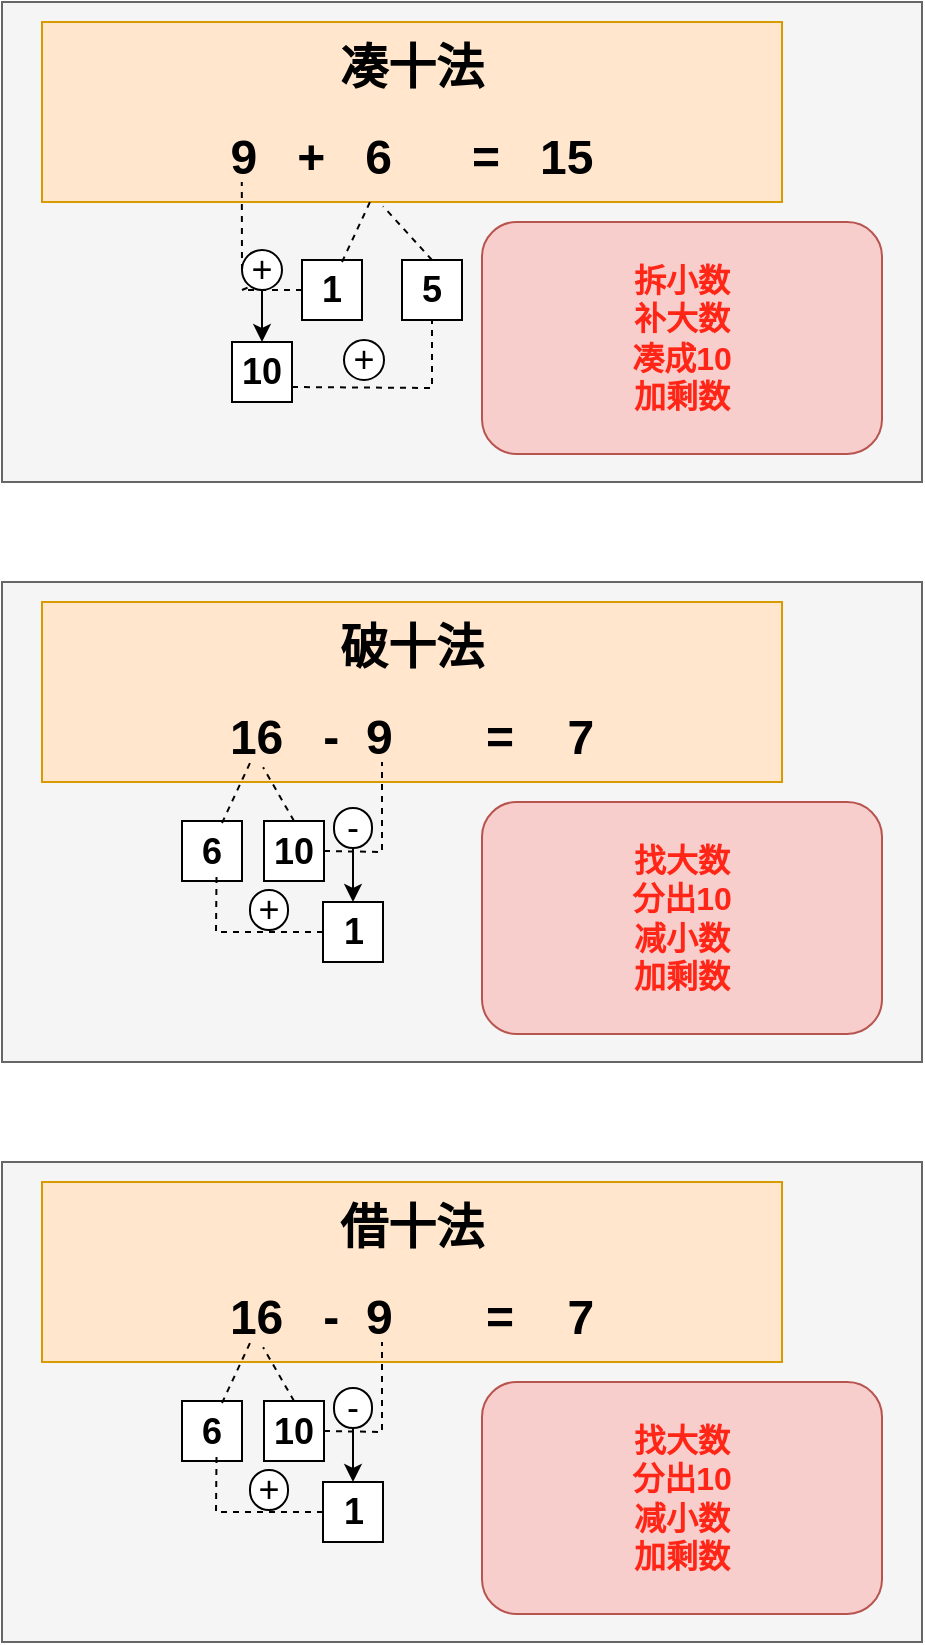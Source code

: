 <mxfile version="22.1.11" type="github">
  <diagram name="第 1 页" id="l7KdkhpSyxvTkMxQmVaT">
    <mxGraphModel dx="784" dy="392" grid="1" gridSize="10" guides="1" tooltips="1" connect="1" arrows="1" fold="1" page="1" pageScale="1" pageWidth="827" pageHeight="1169" math="0" shadow="0">
      <root>
        <mxCell id="0" />
        <mxCell id="1" parent="0" />
        <mxCell id="CvrxvYjm_2S9gg89ooR8-26" value="" style="rounded=0;whiteSpace=wrap;html=1;fillColor=#f5f5f5;fontColor=#333333;strokeColor=#666666;" vertex="1" parent="1">
          <mxGeometry x="120" y="30" width="460" height="240" as="geometry" />
        </mxCell>
        <mxCell id="CvrxvYjm_2S9gg89ooR8-1" value="&lt;h1&gt;凑十法&lt;/h1&gt;&lt;h1&gt;9&amp;nbsp; &amp;nbsp;+&amp;nbsp; &amp;nbsp;6&amp;nbsp; &amp;nbsp; &amp;nbsp; =&amp;nbsp; &amp;nbsp;15&lt;/h1&gt;" style="rounded=0;whiteSpace=wrap;html=1;fillColor=#ffe6cc;strokeColor=#d79b00;align=center;" vertex="1" parent="1">
          <mxGeometry x="140" y="40" width="370" height="90" as="geometry" />
        </mxCell>
        <mxCell id="CvrxvYjm_2S9gg89ooR8-4" value="" style="endArrow=none;dashed=1;html=1;rounded=0;exitX=0.5;exitY=0;exitDx=0;exitDy=0;entryX=0.461;entryY=1.024;entryDx=0;entryDy=0;entryPerimeter=0;" edge="1" parent="1" source="CvrxvYjm_2S9gg89ooR8-6" target="CvrxvYjm_2S9gg89ooR8-1">
          <mxGeometry width="50" height="50" relative="1" as="geometry">
            <mxPoint x="350" y="149" as="sourcePoint" />
            <mxPoint x="314" y="110" as="targetPoint" />
          </mxGeometry>
        </mxCell>
        <mxCell id="CvrxvYjm_2S9gg89ooR8-5" value="&lt;font style=&quot;font-size: 18px;&quot;&gt;&lt;b&gt;1&lt;/b&gt;&lt;/font&gt;" style="whiteSpace=wrap;html=1;aspect=fixed;" vertex="1" parent="1">
          <mxGeometry x="270" y="159" width="30" height="30" as="geometry" />
        </mxCell>
        <mxCell id="CvrxvYjm_2S9gg89ooR8-6" value="&lt;font style=&quot;font-size: 18px;&quot;&gt;&lt;b&gt;5&lt;/b&gt;&lt;/font&gt;" style="whiteSpace=wrap;html=1;aspect=fixed;" vertex="1" parent="1">
          <mxGeometry x="320" y="159" width="30" height="30" as="geometry" />
        </mxCell>
        <mxCell id="CvrxvYjm_2S9gg89ooR8-8" value="" style="endArrow=none;dashed=1;html=1;rounded=0;" edge="1" parent="1" target="CvrxvYjm_2S9gg89ooR8-1">
          <mxGeometry width="50" height="50" relative="1" as="geometry">
            <mxPoint x="290" y="160" as="sourcePoint" />
            <mxPoint x="350" y="140" as="targetPoint" />
          </mxGeometry>
        </mxCell>
        <mxCell id="CvrxvYjm_2S9gg89ooR8-9" value="" style="endArrow=none;dashed=1;html=1;rounded=0;entryX=0.27;entryY=0.889;entryDx=0;entryDy=0;entryPerimeter=0;exitX=0;exitY=0.5;exitDx=0;exitDy=0;" edge="1" parent="1" source="CvrxvYjm_2S9gg89ooR8-11" target="CvrxvYjm_2S9gg89ooR8-1">
          <mxGeometry width="50" height="50" relative="1" as="geometry">
            <mxPoint x="240" y="180" as="sourcePoint" />
            <mxPoint x="250" y="120" as="targetPoint" />
            <Array as="points" />
          </mxGeometry>
        </mxCell>
        <mxCell id="CvrxvYjm_2S9gg89ooR8-13" value="" style="endArrow=none;dashed=1;html=1;rounded=0;entryX=0.27;entryY=0.889;entryDx=0;entryDy=0;entryPerimeter=0;exitX=0;exitY=0.5;exitDx=0;exitDy=0;" edge="1" parent="1" source="CvrxvYjm_2S9gg89ooR8-5" target="CvrxvYjm_2S9gg89ooR8-11">
          <mxGeometry width="50" height="50" relative="1" as="geometry">
            <mxPoint x="270" y="174" as="sourcePoint" />
            <mxPoint x="240" y="120" as="targetPoint" />
            <Array as="points">
              <mxPoint x="240" y="174" />
            </Array>
          </mxGeometry>
        </mxCell>
        <mxCell id="CvrxvYjm_2S9gg89ooR8-11" value="&lt;font style=&quot;font-size: 18px;&quot;&gt;+&lt;/font&gt;" style="rounded=1;whiteSpace=wrap;html=1;labelBorderColor=none;arcSize=50;" vertex="1" parent="1">
          <mxGeometry x="240" y="154" width="20" height="20" as="geometry" />
        </mxCell>
        <mxCell id="CvrxvYjm_2S9gg89ooR8-14" value="&lt;font style=&quot;font-size: 18px;&quot;&gt;&lt;b&gt;10&lt;/b&gt;&lt;/font&gt;" style="whiteSpace=wrap;html=1;aspect=fixed;" vertex="1" parent="1">
          <mxGeometry x="235" y="200" width="30" height="30" as="geometry" />
        </mxCell>
        <mxCell id="CvrxvYjm_2S9gg89ooR8-17" value="" style="endArrow=classic;html=1;rounded=0;exitX=0.5;exitY=1;exitDx=0;exitDy=0;entryX=0.5;entryY=0;entryDx=0;entryDy=0;" edge="1" parent="1" source="CvrxvYjm_2S9gg89ooR8-11" target="CvrxvYjm_2S9gg89ooR8-14">
          <mxGeometry width="50" height="50" relative="1" as="geometry">
            <mxPoint x="265" y="270" as="sourcePoint" />
            <mxPoint x="315" y="220" as="targetPoint" />
          </mxGeometry>
        </mxCell>
        <mxCell id="CvrxvYjm_2S9gg89ooR8-20" value="" style="endArrow=none;dashed=1;html=1;rounded=0;exitX=1;exitY=0.75;exitDx=0;exitDy=0;entryX=0.5;entryY=1;entryDx=0;entryDy=0;" edge="1" parent="1" source="CvrxvYjm_2S9gg89ooR8-14" target="CvrxvYjm_2S9gg89ooR8-6">
          <mxGeometry width="50" height="50" relative="1" as="geometry">
            <mxPoint x="320" y="150" as="sourcePoint" />
            <mxPoint x="370" y="100" as="targetPoint" />
            <Array as="points">
              <mxPoint x="335" y="223" />
            </Array>
          </mxGeometry>
        </mxCell>
        <mxCell id="CvrxvYjm_2S9gg89ooR8-22" value="&lt;font style=&quot;font-size: 18px;&quot;&gt;+&lt;/font&gt;" style="rounded=1;whiteSpace=wrap;html=1;labelBorderColor=none;arcSize=50;" vertex="1" parent="1">
          <mxGeometry x="291" y="199" width="20" height="20" as="geometry" />
        </mxCell>
        <mxCell id="CvrxvYjm_2S9gg89ooR8-23" value="&lt;h5 style=&quot;font-size: 16px;&quot;&gt;&lt;font color=&quot;#ff2617&quot;&gt;&lt;font style=&quot;font-size: 16px;&quot;&gt;拆小数&lt;br&gt;&lt;/font&gt;&lt;font style=&quot;font-size: 16px;&quot;&gt;补大数&lt;br&gt;&lt;/font&gt;&lt;font style=&quot;font-size: 16px;&quot;&gt;凑成10&lt;br&gt;&lt;/font&gt;&lt;font style=&quot;font-size: 16px;&quot;&gt;加剩数&lt;/font&gt;&lt;/font&gt;&lt;/h5&gt;" style="rounded=1;whiteSpace=wrap;html=1;fillColor=#f8cecc;strokeColor=#b85450;" vertex="1" parent="1">
          <mxGeometry x="360" y="140" width="200" height="116" as="geometry" />
        </mxCell>
        <mxCell id="CvrxvYjm_2S9gg89ooR8-27" value="" style="rounded=0;whiteSpace=wrap;html=1;fillColor=#f5f5f5;fontColor=#333333;strokeColor=#666666;" vertex="1" parent="1">
          <mxGeometry x="120" y="320" width="460" height="240" as="geometry" />
        </mxCell>
        <mxCell id="CvrxvYjm_2S9gg89ooR8-28" value="&lt;h1&gt;破十法&lt;/h1&gt;&lt;h1&gt;16&amp;nbsp; &amp;nbsp;-&amp;nbsp; 9&amp;nbsp; &amp;nbsp; &amp;nbsp; &amp;nbsp;=&amp;nbsp; &amp;nbsp; 7&lt;/h1&gt;" style="rounded=0;whiteSpace=wrap;html=1;fillColor=#ffe6cc;strokeColor=#d79b00;align=center;" vertex="1" parent="1">
          <mxGeometry x="140" y="330" width="370" height="90" as="geometry" />
        </mxCell>
        <mxCell id="CvrxvYjm_2S9gg89ooR8-29" value="" style="endArrow=none;dashed=1;html=1;rounded=0;exitX=0.5;exitY=0;exitDx=0;exitDy=0;entryX=0.461;entryY=1.024;entryDx=0;entryDy=0;entryPerimeter=0;" edge="1" parent="1" source="CvrxvYjm_2S9gg89ooR8-31">
          <mxGeometry width="50" height="50" relative="1" as="geometry">
            <mxPoint x="290" y="429.5" as="sourcePoint" />
            <mxPoint x="250.57" y="412.66" as="targetPoint" />
          </mxGeometry>
        </mxCell>
        <mxCell id="CvrxvYjm_2S9gg89ooR8-30" value="&lt;font style=&quot;font-size: 18px;&quot;&gt;&lt;b&gt;6&lt;/b&gt;&lt;/font&gt;" style="whiteSpace=wrap;html=1;aspect=fixed;" vertex="1" parent="1">
          <mxGeometry x="210" y="439.5" width="30" height="30" as="geometry" />
        </mxCell>
        <mxCell id="CvrxvYjm_2S9gg89ooR8-31" value="&lt;font style=&quot;font-size: 18px;&quot;&gt;&lt;b&gt;10&lt;/b&gt;&lt;/font&gt;" style="whiteSpace=wrap;html=1;aspect=fixed;" vertex="1" parent="1">
          <mxGeometry x="251" y="439.5" width="30" height="30" as="geometry" />
        </mxCell>
        <mxCell id="CvrxvYjm_2S9gg89ooR8-32" value="" style="endArrow=none;dashed=1;html=1;rounded=0;" edge="1" parent="1">
          <mxGeometry width="50" height="50" relative="1" as="geometry">
            <mxPoint x="230" y="440.5" as="sourcePoint" />
            <mxPoint x="244" y="410.5" as="targetPoint" />
          </mxGeometry>
        </mxCell>
        <mxCell id="CvrxvYjm_2S9gg89ooR8-36" value="&lt;font style=&quot;font-size: 18px;&quot;&gt;&lt;b&gt;1&lt;/b&gt;&lt;/font&gt;" style="whiteSpace=wrap;html=1;aspect=fixed;" vertex="1" parent="1">
          <mxGeometry x="280.5" y="480" width="30" height="30" as="geometry" />
        </mxCell>
        <mxCell id="CvrxvYjm_2S9gg89ooR8-38" value="" style="endArrow=none;dashed=1;html=1;rounded=0;exitX=1;exitY=0.5;exitDx=0;exitDy=0;" edge="1" parent="1" source="CvrxvYjm_2S9gg89ooR8-31">
          <mxGeometry width="50" height="50" relative="1" as="geometry">
            <mxPoint x="320" y="440" as="sourcePoint" />
            <mxPoint x="310" y="410" as="targetPoint" />
            <Array as="points">
              <mxPoint x="310" y="455" />
            </Array>
          </mxGeometry>
        </mxCell>
        <mxCell id="CvrxvYjm_2S9gg89ooR8-39" value="&lt;font style=&quot;font-size: 18px;&quot;&gt;-&lt;/font&gt;" style="rounded=1;whiteSpace=wrap;html=1;labelBorderColor=none;arcSize=50;" vertex="1" parent="1">
          <mxGeometry x="286" y="433" width="19" height="20" as="geometry" />
        </mxCell>
        <mxCell id="CvrxvYjm_2S9gg89ooR8-40" value="&lt;h5 style=&quot;font-size: 16px;&quot;&gt;&lt;font color=&quot;#ff2617&quot;&gt;&lt;font style=&quot;font-size: 16px;&quot;&gt;找大数&lt;br&gt;&lt;/font&gt;&lt;font style=&quot;font-size: 16px;&quot;&gt;分出10&lt;br&gt;&lt;/font&gt;&lt;font style=&quot;font-size: 16px;&quot;&gt;减小数&lt;br&gt;&lt;/font&gt;&lt;font style=&quot;font-size: 16px;&quot;&gt;加剩数&lt;/font&gt;&lt;/font&gt;&lt;/h5&gt;" style="rounded=1;whiteSpace=wrap;html=1;fillColor=#f8cecc;strokeColor=#b85450;" vertex="1" parent="1">
          <mxGeometry x="360" y="430" width="200" height="116" as="geometry" />
        </mxCell>
        <mxCell id="CvrxvYjm_2S9gg89ooR8-41" value="" style="endArrow=classic;html=1;rounded=0;exitX=0.5;exitY=1;exitDx=0;exitDy=0;entryX=0.5;entryY=0;entryDx=0;entryDy=0;" edge="1" parent="1" source="CvrxvYjm_2S9gg89ooR8-39" target="CvrxvYjm_2S9gg89ooR8-36">
          <mxGeometry width="50" height="50" relative="1" as="geometry">
            <mxPoint x="300" y="460" as="sourcePoint" />
            <mxPoint x="350" y="410" as="targetPoint" />
          </mxGeometry>
        </mxCell>
        <mxCell id="CvrxvYjm_2S9gg89ooR8-43" value="" style="endArrow=none;dashed=1;html=1;rounded=0;entryX=0.576;entryY=0.852;entryDx=0;entryDy=0;entryPerimeter=0;exitX=0;exitY=0.5;exitDx=0;exitDy=0;" edge="1" parent="1" source="CvrxvYjm_2S9gg89ooR8-36" target="CvrxvYjm_2S9gg89ooR8-30">
          <mxGeometry width="50" height="50" relative="1" as="geometry">
            <mxPoint x="300" y="460" as="sourcePoint" />
            <mxPoint x="350" y="410" as="targetPoint" />
            <Array as="points">
              <mxPoint x="227" y="495" />
            </Array>
          </mxGeometry>
        </mxCell>
        <mxCell id="CvrxvYjm_2S9gg89ooR8-44" value="&lt;font style=&quot;font-size: 18px;&quot;&gt;+&lt;/font&gt;" style="rounded=1;whiteSpace=wrap;html=1;labelBorderColor=none;arcSize=50;" vertex="1" parent="1">
          <mxGeometry x="244" y="474" width="19" height="20" as="geometry" />
        </mxCell>
        <mxCell id="CvrxvYjm_2S9gg89ooR8-45" value="" style="rounded=0;whiteSpace=wrap;html=1;fillColor=#f5f5f5;fontColor=#333333;strokeColor=#666666;" vertex="1" parent="1">
          <mxGeometry x="120" y="610" width="460" height="240" as="geometry" />
        </mxCell>
        <mxCell id="CvrxvYjm_2S9gg89ooR8-46" value="&lt;h1&gt;借十法&lt;/h1&gt;&lt;h1&gt;16&amp;nbsp; &amp;nbsp;-&amp;nbsp; 9&amp;nbsp; &amp;nbsp; &amp;nbsp; &amp;nbsp;=&amp;nbsp; &amp;nbsp; 7&lt;/h1&gt;" style="rounded=0;whiteSpace=wrap;html=1;fillColor=#ffe6cc;strokeColor=#d79b00;align=center;" vertex="1" parent="1">
          <mxGeometry x="140" y="620" width="370" height="90" as="geometry" />
        </mxCell>
        <mxCell id="CvrxvYjm_2S9gg89ooR8-47" value="" style="endArrow=none;dashed=1;html=1;rounded=0;exitX=0.5;exitY=0;exitDx=0;exitDy=0;entryX=0.461;entryY=1.024;entryDx=0;entryDy=0;entryPerimeter=0;" edge="1" parent="1" source="CvrxvYjm_2S9gg89ooR8-49">
          <mxGeometry width="50" height="50" relative="1" as="geometry">
            <mxPoint x="290" y="719.5" as="sourcePoint" />
            <mxPoint x="250.57" y="702.66" as="targetPoint" />
          </mxGeometry>
        </mxCell>
        <mxCell id="CvrxvYjm_2S9gg89ooR8-48" value="&lt;font style=&quot;font-size: 18px;&quot;&gt;&lt;b&gt;6&lt;/b&gt;&lt;/font&gt;" style="whiteSpace=wrap;html=1;aspect=fixed;" vertex="1" parent="1">
          <mxGeometry x="210" y="729.5" width="30" height="30" as="geometry" />
        </mxCell>
        <mxCell id="CvrxvYjm_2S9gg89ooR8-49" value="&lt;font style=&quot;font-size: 18px;&quot;&gt;&lt;b&gt;10&lt;/b&gt;&lt;/font&gt;" style="whiteSpace=wrap;html=1;aspect=fixed;" vertex="1" parent="1">
          <mxGeometry x="251" y="729.5" width="30" height="30" as="geometry" />
        </mxCell>
        <mxCell id="CvrxvYjm_2S9gg89ooR8-50" value="" style="endArrow=none;dashed=1;html=1;rounded=0;" edge="1" parent="1">
          <mxGeometry width="50" height="50" relative="1" as="geometry">
            <mxPoint x="230" y="730.5" as="sourcePoint" />
            <mxPoint x="244" y="700.5" as="targetPoint" />
          </mxGeometry>
        </mxCell>
        <mxCell id="CvrxvYjm_2S9gg89ooR8-51" value="&lt;font style=&quot;font-size: 18px;&quot;&gt;&lt;b&gt;1&lt;/b&gt;&lt;/font&gt;" style="whiteSpace=wrap;html=1;aspect=fixed;" vertex="1" parent="1">
          <mxGeometry x="280.5" y="770" width="30" height="30" as="geometry" />
        </mxCell>
        <mxCell id="CvrxvYjm_2S9gg89ooR8-52" value="" style="endArrow=none;dashed=1;html=1;rounded=0;exitX=1;exitY=0.5;exitDx=0;exitDy=0;" edge="1" parent="1" source="CvrxvYjm_2S9gg89ooR8-49">
          <mxGeometry width="50" height="50" relative="1" as="geometry">
            <mxPoint x="320" y="730" as="sourcePoint" />
            <mxPoint x="310" y="700" as="targetPoint" />
            <Array as="points">
              <mxPoint x="310" y="745" />
            </Array>
          </mxGeometry>
        </mxCell>
        <mxCell id="CvrxvYjm_2S9gg89ooR8-53" value="&lt;font style=&quot;font-size: 18px;&quot;&gt;-&lt;/font&gt;" style="rounded=1;whiteSpace=wrap;html=1;labelBorderColor=none;arcSize=50;" vertex="1" parent="1">
          <mxGeometry x="286" y="723" width="19" height="20" as="geometry" />
        </mxCell>
        <mxCell id="CvrxvYjm_2S9gg89ooR8-54" value="&lt;h5 style=&quot;font-size: 16px;&quot;&gt;&lt;font color=&quot;#ff2617&quot;&gt;&lt;font style=&quot;font-size: 16px;&quot;&gt;找大数&lt;br&gt;&lt;/font&gt;&lt;font style=&quot;font-size: 16px;&quot;&gt;分出10&lt;br&gt;&lt;/font&gt;&lt;font style=&quot;font-size: 16px;&quot;&gt;减小数&lt;br&gt;&lt;/font&gt;&lt;font style=&quot;font-size: 16px;&quot;&gt;加剩数&lt;/font&gt;&lt;/font&gt;&lt;/h5&gt;" style="rounded=1;whiteSpace=wrap;html=1;fillColor=#f8cecc;strokeColor=#b85450;" vertex="1" parent="1">
          <mxGeometry x="360" y="720" width="200" height="116" as="geometry" />
        </mxCell>
        <mxCell id="CvrxvYjm_2S9gg89ooR8-55" value="" style="endArrow=classic;html=1;rounded=0;exitX=0.5;exitY=1;exitDx=0;exitDy=0;entryX=0.5;entryY=0;entryDx=0;entryDy=0;" edge="1" parent="1" source="CvrxvYjm_2S9gg89ooR8-53" target="CvrxvYjm_2S9gg89ooR8-51">
          <mxGeometry width="50" height="50" relative="1" as="geometry">
            <mxPoint x="300" y="750" as="sourcePoint" />
            <mxPoint x="350" y="700" as="targetPoint" />
          </mxGeometry>
        </mxCell>
        <mxCell id="CvrxvYjm_2S9gg89ooR8-56" value="" style="endArrow=none;dashed=1;html=1;rounded=0;entryX=0.576;entryY=0.852;entryDx=0;entryDy=0;entryPerimeter=0;exitX=0;exitY=0.5;exitDx=0;exitDy=0;" edge="1" parent="1" source="CvrxvYjm_2S9gg89ooR8-51" target="CvrxvYjm_2S9gg89ooR8-48">
          <mxGeometry width="50" height="50" relative="1" as="geometry">
            <mxPoint x="300" y="750" as="sourcePoint" />
            <mxPoint x="350" y="700" as="targetPoint" />
            <Array as="points">
              <mxPoint x="227" y="785" />
            </Array>
          </mxGeometry>
        </mxCell>
        <mxCell id="CvrxvYjm_2S9gg89ooR8-57" value="&lt;font style=&quot;font-size: 18px;&quot;&gt;+&lt;/font&gt;" style="rounded=1;whiteSpace=wrap;html=1;labelBorderColor=none;arcSize=50;" vertex="1" parent="1">
          <mxGeometry x="244" y="764" width="19" height="20" as="geometry" />
        </mxCell>
      </root>
    </mxGraphModel>
  </diagram>
</mxfile>
